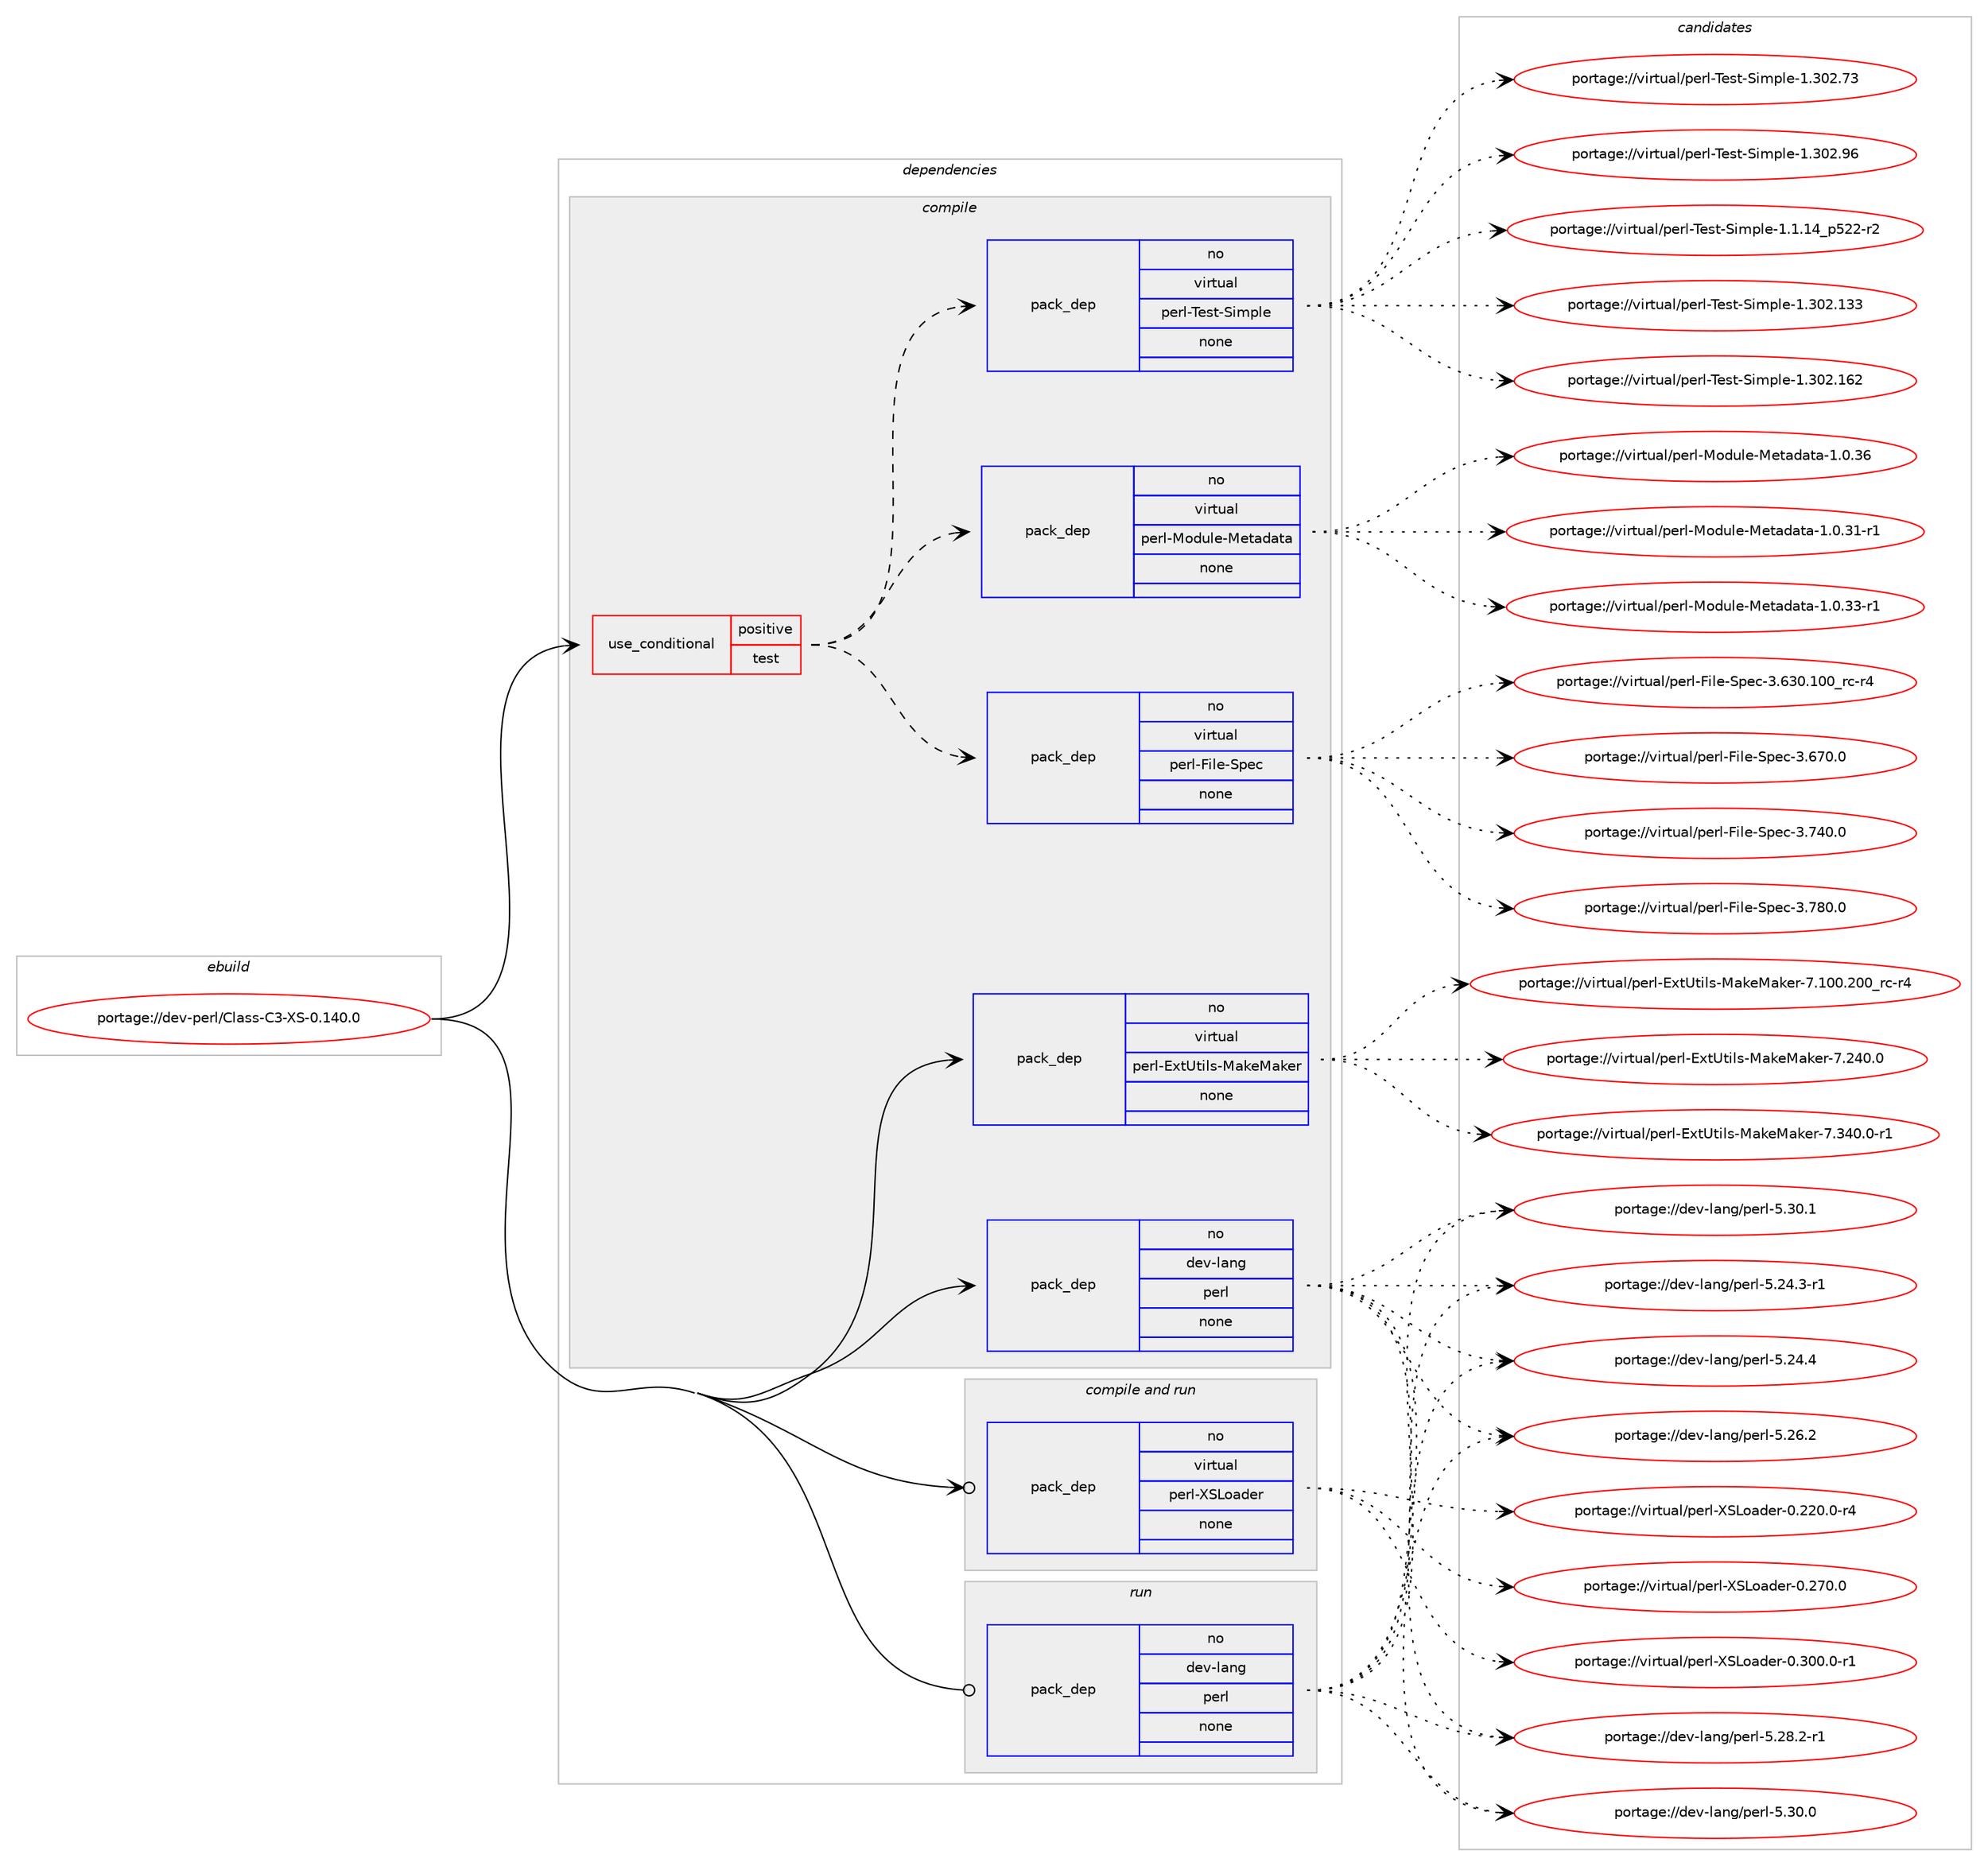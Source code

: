 digraph prolog {

# *************
# Graph options
# *************

newrank=true;
concentrate=true;
compound=true;
graph [rankdir=LR,fontname=Helvetica,fontsize=10,ranksep=1.5];#, ranksep=2.5, nodesep=0.2];
edge  [arrowhead=vee];
node  [fontname=Helvetica,fontsize=10];

# **********
# The ebuild
# **********

subgraph cluster_leftcol {
color=gray;
rank=same;
label=<<i>ebuild</i>>;
id [label="portage://dev-perl/Class-C3-XS-0.140.0", color=red, width=4, href="../dev-perl/Class-C3-XS-0.140.0.svg"];
}

# ****************
# The dependencies
# ****************

subgraph cluster_midcol {
color=gray;
label=<<i>dependencies</i>>;
subgraph cluster_compile {
fillcolor="#eeeeee";
style=filled;
label=<<i>compile</i>>;
subgraph cond22636 {
dependency109632 [label=<<TABLE BORDER="0" CELLBORDER="1" CELLSPACING="0" CELLPADDING="4"><TR><TD ROWSPAN="3" CELLPADDING="10">use_conditional</TD></TR><TR><TD>positive</TD></TR><TR><TD>test</TD></TR></TABLE>>, shape=none, color=red];
subgraph pack83828 {
dependency109633 [label=<<TABLE BORDER="0" CELLBORDER="1" CELLSPACING="0" CELLPADDING="4" WIDTH="220"><TR><TD ROWSPAN="6" CELLPADDING="30">pack_dep</TD></TR><TR><TD WIDTH="110">no</TD></TR><TR><TD>virtual</TD></TR><TR><TD>perl-File-Spec</TD></TR><TR><TD>none</TD></TR><TR><TD></TD></TR></TABLE>>, shape=none, color=blue];
}
dependency109632:e -> dependency109633:w [weight=20,style="dashed",arrowhead="vee"];
subgraph pack83829 {
dependency109634 [label=<<TABLE BORDER="0" CELLBORDER="1" CELLSPACING="0" CELLPADDING="4" WIDTH="220"><TR><TD ROWSPAN="6" CELLPADDING="30">pack_dep</TD></TR><TR><TD WIDTH="110">no</TD></TR><TR><TD>virtual</TD></TR><TR><TD>perl-Module-Metadata</TD></TR><TR><TD>none</TD></TR><TR><TD></TD></TR></TABLE>>, shape=none, color=blue];
}
dependency109632:e -> dependency109634:w [weight=20,style="dashed",arrowhead="vee"];
subgraph pack83830 {
dependency109635 [label=<<TABLE BORDER="0" CELLBORDER="1" CELLSPACING="0" CELLPADDING="4" WIDTH="220"><TR><TD ROWSPAN="6" CELLPADDING="30">pack_dep</TD></TR><TR><TD WIDTH="110">no</TD></TR><TR><TD>virtual</TD></TR><TR><TD>perl-Test-Simple</TD></TR><TR><TD>none</TD></TR><TR><TD></TD></TR></TABLE>>, shape=none, color=blue];
}
dependency109632:e -> dependency109635:w [weight=20,style="dashed",arrowhead="vee"];
}
id:e -> dependency109632:w [weight=20,style="solid",arrowhead="vee"];
subgraph pack83831 {
dependency109636 [label=<<TABLE BORDER="0" CELLBORDER="1" CELLSPACING="0" CELLPADDING="4" WIDTH="220"><TR><TD ROWSPAN="6" CELLPADDING="30">pack_dep</TD></TR><TR><TD WIDTH="110">no</TD></TR><TR><TD>dev-lang</TD></TR><TR><TD>perl</TD></TR><TR><TD>none</TD></TR><TR><TD></TD></TR></TABLE>>, shape=none, color=blue];
}
id:e -> dependency109636:w [weight=20,style="solid",arrowhead="vee"];
subgraph pack83832 {
dependency109637 [label=<<TABLE BORDER="0" CELLBORDER="1" CELLSPACING="0" CELLPADDING="4" WIDTH="220"><TR><TD ROWSPAN="6" CELLPADDING="30">pack_dep</TD></TR><TR><TD WIDTH="110">no</TD></TR><TR><TD>virtual</TD></TR><TR><TD>perl-ExtUtils-MakeMaker</TD></TR><TR><TD>none</TD></TR><TR><TD></TD></TR></TABLE>>, shape=none, color=blue];
}
id:e -> dependency109637:w [weight=20,style="solid",arrowhead="vee"];
}
subgraph cluster_compileandrun {
fillcolor="#eeeeee";
style=filled;
label=<<i>compile and run</i>>;
subgraph pack83833 {
dependency109638 [label=<<TABLE BORDER="0" CELLBORDER="1" CELLSPACING="0" CELLPADDING="4" WIDTH="220"><TR><TD ROWSPAN="6" CELLPADDING="30">pack_dep</TD></TR><TR><TD WIDTH="110">no</TD></TR><TR><TD>virtual</TD></TR><TR><TD>perl-XSLoader</TD></TR><TR><TD>none</TD></TR><TR><TD></TD></TR></TABLE>>, shape=none, color=blue];
}
id:e -> dependency109638:w [weight=20,style="solid",arrowhead="odotvee"];
}
subgraph cluster_run {
fillcolor="#eeeeee";
style=filled;
label=<<i>run</i>>;
subgraph pack83834 {
dependency109639 [label=<<TABLE BORDER="0" CELLBORDER="1" CELLSPACING="0" CELLPADDING="4" WIDTH="220"><TR><TD ROWSPAN="6" CELLPADDING="30">pack_dep</TD></TR><TR><TD WIDTH="110">no</TD></TR><TR><TD>dev-lang</TD></TR><TR><TD>perl</TD></TR><TR><TD>none</TD></TR><TR><TD></TD></TR></TABLE>>, shape=none, color=blue];
}
id:e -> dependency109639:w [weight=20,style="solid",arrowhead="odot"];
}
}

# **************
# The candidates
# **************

subgraph cluster_choices {
rank=same;
color=gray;
label=<<i>candidates</i>>;

subgraph choice83828 {
color=black;
nodesep=1;
choiceportage118105114116117971084711210111410845701051081014583112101994551465451484649484895114994511452 [label="portage://virtual/perl-File-Spec-3.630.100_rc-r4", color=red, width=4,href="../virtual/perl-File-Spec-3.630.100_rc-r4.svg"];
choiceportage118105114116117971084711210111410845701051081014583112101994551465455484648 [label="portage://virtual/perl-File-Spec-3.670.0", color=red, width=4,href="../virtual/perl-File-Spec-3.670.0.svg"];
choiceportage118105114116117971084711210111410845701051081014583112101994551465552484648 [label="portage://virtual/perl-File-Spec-3.740.0", color=red, width=4,href="../virtual/perl-File-Spec-3.740.0.svg"];
choiceportage118105114116117971084711210111410845701051081014583112101994551465556484648 [label="portage://virtual/perl-File-Spec-3.780.0", color=red, width=4,href="../virtual/perl-File-Spec-3.780.0.svg"];
dependency109633:e -> choiceportage118105114116117971084711210111410845701051081014583112101994551465451484649484895114994511452:w [style=dotted,weight="100"];
dependency109633:e -> choiceportage118105114116117971084711210111410845701051081014583112101994551465455484648:w [style=dotted,weight="100"];
dependency109633:e -> choiceportage118105114116117971084711210111410845701051081014583112101994551465552484648:w [style=dotted,weight="100"];
dependency109633:e -> choiceportage118105114116117971084711210111410845701051081014583112101994551465556484648:w [style=dotted,weight="100"];
}
subgraph choice83829 {
color=black;
nodesep=1;
choiceportage118105114116117971084711210111410845771111001171081014577101116971009711697454946484651494511449 [label="portage://virtual/perl-Module-Metadata-1.0.31-r1", color=red, width=4,href="../virtual/perl-Module-Metadata-1.0.31-r1.svg"];
choiceportage118105114116117971084711210111410845771111001171081014577101116971009711697454946484651514511449 [label="portage://virtual/perl-Module-Metadata-1.0.33-r1", color=red, width=4,href="../virtual/perl-Module-Metadata-1.0.33-r1.svg"];
choiceportage11810511411611797108471121011141084577111100117108101457710111697100971169745494648465154 [label="portage://virtual/perl-Module-Metadata-1.0.36", color=red, width=4,href="../virtual/perl-Module-Metadata-1.0.36.svg"];
dependency109634:e -> choiceportage118105114116117971084711210111410845771111001171081014577101116971009711697454946484651494511449:w [style=dotted,weight="100"];
dependency109634:e -> choiceportage118105114116117971084711210111410845771111001171081014577101116971009711697454946484651514511449:w [style=dotted,weight="100"];
dependency109634:e -> choiceportage11810511411611797108471121011141084577111100117108101457710111697100971169745494648465154:w [style=dotted,weight="100"];
}
subgraph choice83830 {
color=black;
nodesep=1;
choiceportage11810511411611797108471121011141084584101115116458310510911210810145494649464952951125350504511450 [label="portage://virtual/perl-Test-Simple-1.1.14_p522-r2", color=red, width=4,href="../virtual/perl-Test-Simple-1.1.14_p522-r2.svg"];
choiceportage11810511411611797108471121011141084584101115116458310510911210810145494651485046495151 [label="portage://virtual/perl-Test-Simple-1.302.133", color=red, width=4,href="../virtual/perl-Test-Simple-1.302.133.svg"];
choiceportage11810511411611797108471121011141084584101115116458310510911210810145494651485046495450 [label="portage://virtual/perl-Test-Simple-1.302.162", color=red, width=4,href="../virtual/perl-Test-Simple-1.302.162.svg"];
choiceportage118105114116117971084711210111410845841011151164583105109112108101454946514850465551 [label="portage://virtual/perl-Test-Simple-1.302.73", color=red, width=4,href="../virtual/perl-Test-Simple-1.302.73.svg"];
choiceportage118105114116117971084711210111410845841011151164583105109112108101454946514850465754 [label="portage://virtual/perl-Test-Simple-1.302.96", color=red, width=4,href="../virtual/perl-Test-Simple-1.302.96.svg"];
dependency109635:e -> choiceportage11810511411611797108471121011141084584101115116458310510911210810145494649464952951125350504511450:w [style=dotted,weight="100"];
dependency109635:e -> choiceportage11810511411611797108471121011141084584101115116458310510911210810145494651485046495151:w [style=dotted,weight="100"];
dependency109635:e -> choiceportage11810511411611797108471121011141084584101115116458310510911210810145494651485046495450:w [style=dotted,weight="100"];
dependency109635:e -> choiceportage118105114116117971084711210111410845841011151164583105109112108101454946514850465551:w [style=dotted,weight="100"];
dependency109635:e -> choiceportage118105114116117971084711210111410845841011151164583105109112108101454946514850465754:w [style=dotted,weight="100"];
}
subgraph choice83831 {
color=black;
nodesep=1;
choiceportage100101118451089711010347112101114108455346505246514511449 [label="portage://dev-lang/perl-5.24.3-r1", color=red, width=4,href="../dev-lang/perl-5.24.3-r1.svg"];
choiceportage10010111845108971101034711210111410845534650524652 [label="portage://dev-lang/perl-5.24.4", color=red, width=4,href="../dev-lang/perl-5.24.4.svg"];
choiceportage10010111845108971101034711210111410845534650544650 [label="portage://dev-lang/perl-5.26.2", color=red, width=4,href="../dev-lang/perl-5.26.2.svg"];
choiceportage100101118451089711010347112101114108455346505646504511449 [label="portage://dev-lang/perl-5.28.2-r1", color=red, width=4,href="../dev-lang/perl-5.28.2-r1.svg"];
choiceportage10010111845108971101034711210111410845534651484648 [label="portage://dev-lang/perl-5.30.0", color=red, width=4,href="../dev-lang/perl-5.30.0.svg"];
choiceportage10010111845108971101034711210111410845534651484649 [label="portage://dev-lang/perl-5.30.1", color=red, width=4,href="../dev-lang/perl-5.30.1.svg"];
dependency109636:e -> choiceportage100101118451089711010347112101114108455346505246514511449:w [style=dotted,weight="100"];
dependency109636:e -> choiceportage10010111845108971101034711210111410845534650524652:w [style=dotted,weight="100"];
dependency109636:e -> choiceportage10010111845108971101034711210111410845534650544650:w [style=dotted,weight="100"];
dependency109636:e -> choiceportage100101118451089711010347112101114108455346505646504511449:w [style=dotted,weight="100"];
dependency109636:e -> choiceportage10010111845108971101034711210111410845534651484648:w [style=dotted,weight="100"];
dependency109636:e -> choiceportage10010111845108971101034711210111410845534651484649:w [style=dotted,weight="100"];
}
subgraph choice83832 {
color=black;
nodesep=1;
choiceportage118105114116117971084711210111410845691201168511610510811545779710710177971071011144555464948484650484895114994511452 [label="portage://virtual/perl-ExtUtils-MakeMaker-7.100.200_rc-r4", color=red, width=4,href="../virtual/perl-ExtUtils-MakeMaker-7.100.200_rc-r4.svg"];
choiceportage118105114116117971084711210111410845691201168511610510811545779710710177971071011144555465052484648 [label="portage://virtual/perl-ExtUtils-MakeMaker-7.240.0", color=red, width=4,href="../virtual/perl-ExtUtils-MakeMaker-7.240.0.svg"];
choiceportage1181051141161179710847112101114108456912011685116105108115457797107101779710710111445554651524846484511449 [label="portage://virtual/perl-ExtUtils-MakeMaker-7.340.0-r1", color=red, width=4,href="../virtual/perl-ExtUtils-MakeMaker-7.340.0-r1.svg"];
dependency109637:e -> choiceportage118105114116117971084711210111410845691201168511610510811545779710710177971071011144555464948484650484895114994511452:w [style=dotted,weight="100"];
dependency109637:e -> choiceportage118105114116117971084711210111410845691201168511610510811545779710710177971071011144555465052484648:w [style=dotted,weight="100"];
dependency109637:e -> choiceportage1181051141161179710847112101114108456912011685116105108115457797107101779710710111445554651524846484511449:w [style=dotted,weight="100"];
}
subgraph choice83833 {
color=black;
nodesep=1;
choiceportage1181051141161179710847112101114108458883761119710010111445484650504846484511452 [label="portage://virtual/perl-XSLoader-0.220.0-r4", color=red, width=4,href="../virtual/perl-XSLoader-0.220.0-r4.svg"];
choiceportage118105114116117971084711210111410845888376111971001011144548465055484648 [label="portage://virtual/perl-XSLoader-0.270.0", color=red, width=4,href="../virtual/perl-XSLoader-0.270.0.svg"];
choiceportage1181051141161179710847112101114108458883761119710010111445484651484846484511449 [label="portage://virtual/perl-XSLoader-0.300.0-r1", color=red, width=4,href="../virtual/perl-XSLoader-0.300.0-r1.svg"];
dependency109638:e -> choiceportage1181051141161179710847112101114108458883761119710010111445484650504846484511452:w [style=dotted,weight="100"];
dependency109638:e -> choiceportage118105114116117971084711210111410845888376111971001011144548465055484648:w [style=dotted,weight="100"];
dependency109638:e -> choiceportage1181051141161179710847112101114108458883761119710010111445484651484846484511449:w [style=dotted,weight="100"];
}
subgraph choice83834 {
color=black;
nodesep=1;
choiceportage100101118451089711010347112101114108455346505246514511449 [label="portage://dev-lang/perl-5.24.3-r1", color=red, width=4,href="../dev-lang/perl-5.24.3-r1.svg"];
choiceportage10010111845108971101034711210111410845534650524652 [label="portage://dev-lang/perl-5.24.4", color=red, width=4,href="../dev-lang/perl-5.24.4.svg"];
choiceportage10010111845108971101034711210111410845534650544650 [label="portage://dev-lang/perl-5.26.2", color=red, width=4,href="../dev-lang/perl-5.26.2.svg"];
choiceportage100101118451089711010347112101114108455346505646504511449 [label="portage://dev-lang/perl-5.28.2-r1", color=red, width=4,href="../dev-lang/perl-5.28.2-r1.svg"];
choiceportage10010111845108971101034711210111410845534651484648 [label="portage://dev-lang/perl-5.30.0", color=red, width=4,href="../dev-lang/perl-5.30.0.svg"];
choiceportage10010111845108971101034711210111410845534651484649 [label="portage://dev-lang/perl-5.30.1", color=red, width=4,href="../dev-lang/perl-5.30.1.svg"];
dependency109639:e -> choiceportage100101118451089711010347112101114108455346505246514511449:w [style=dotted,weight="100"];
dependency109639:e -> choiceportage10010111845108971101034711210111410845534650524652:w [style=dotted,weight="100"];
dependency109639:e -> choiceportage10010111845108971101034711210111410845534650544650:w [style=dotted,weight="100"];
dependency109639:e -> choiceportage100101118451089711010347112101114108455346505646504511449:w [style=dotted,weight="100"];
dependency109639:e -> choiceportage10010111845108971101034711210111410845534651484648:w [style=dotted,weight="100"];
dependency109639:e -> choiceportage10010111845108971101034711210111410845534651484649:w [style=dotted,weight="100"];
}
}

}
